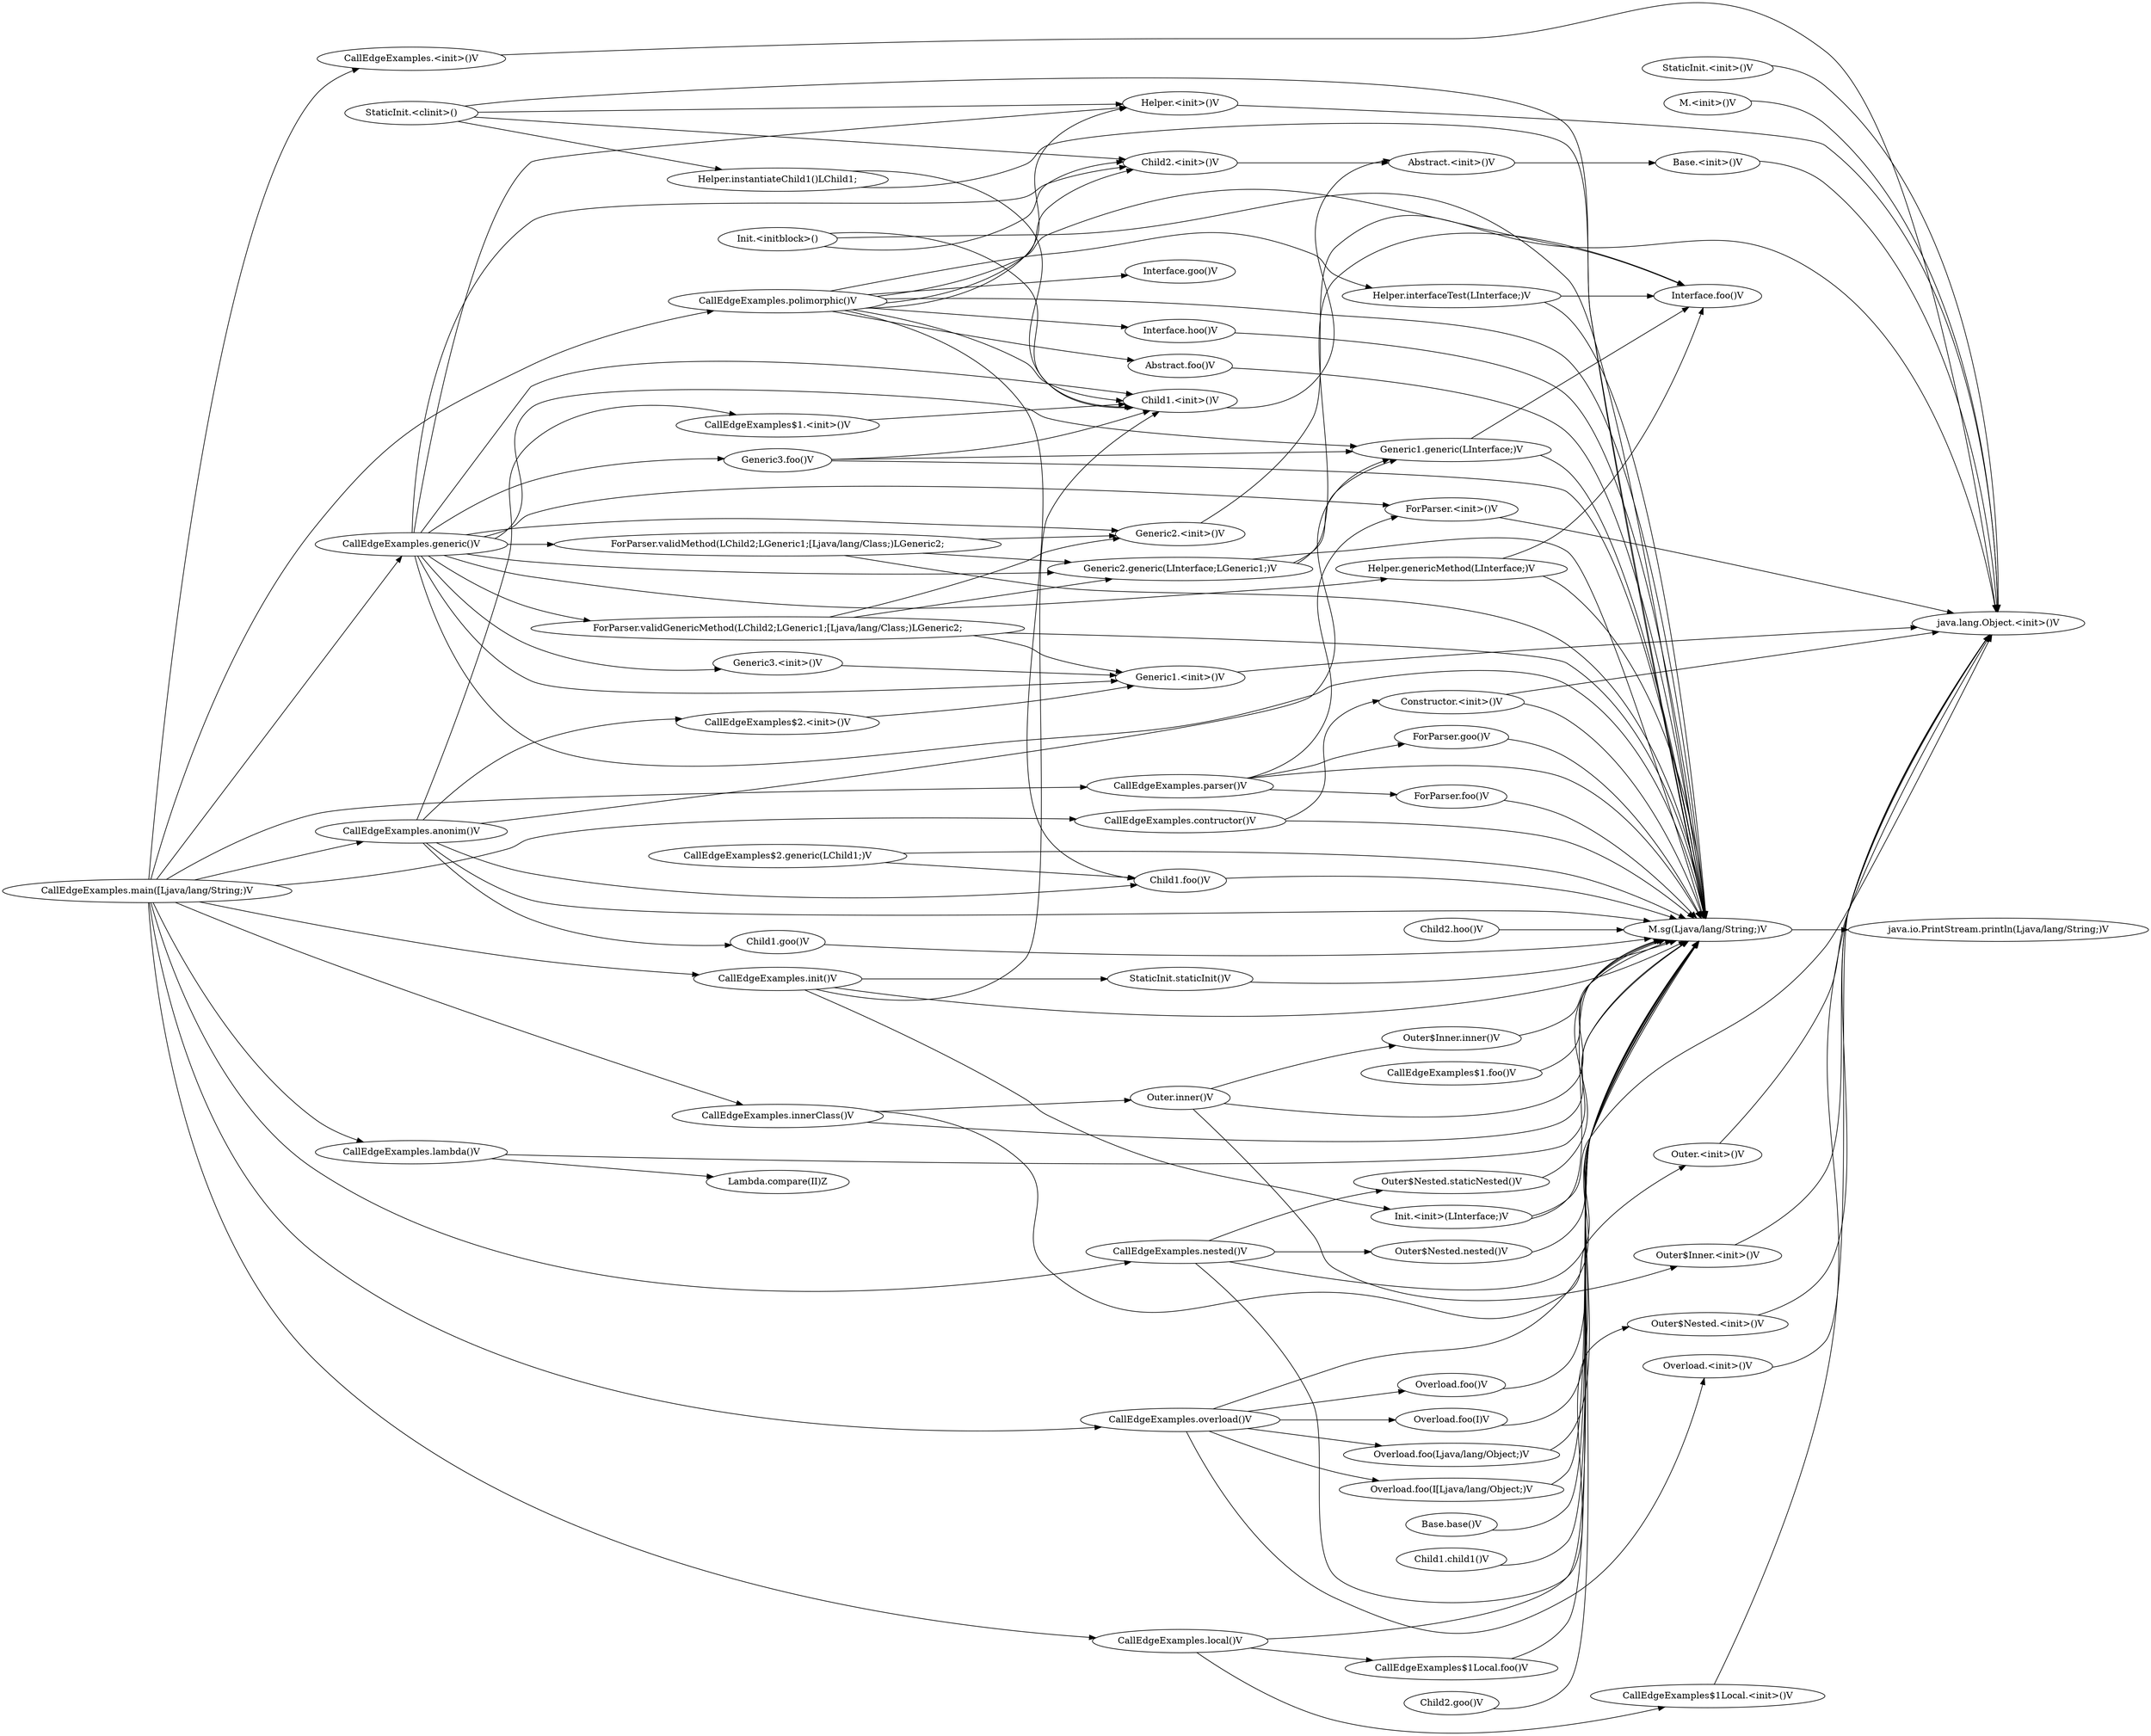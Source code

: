 digraph graphname {
rankdir="LR";
119 [label="M.<init>()V"]
120 [label="java.lang.Object.<init>()V"]
122 [label="M.sg(Ljava/lang/String;)V"]
130 [label="java.io.PrintStream.println(Ljava/lang/String;)V"]
135 [label="Interface.foo()V"]
136 [label="Interface.goo()V"]
137 [label="Interface.hoo()V"]
140 [label="Base.<init>()V"]
141 [label="Base.base()V"]
147 [label="Abstract.<init>()V"]
149 [label="Abstract.foo()V"]
153 [label="Child1.<init>()V"]
155 [label="Child1.goo()V"]
156 [label="Child1.foo()V"]
157 [label="Child1.child1()V"]
159 [label="Child2.<init>()V"]
160 [label="Child2.goo()V"]
161 [label="Child2.hoo()V"]
163 [label="Helper.<init>()V"]
164 [label="Helper.interfaceTest(LInterface;)V"]
167 [label="Helper.genericMethod(LInterface;)V"]
172 [label="Helper.instantiateChild1()LChild1;"]
177 [label="Generic1.<init>()V"]
178 [label="Generic1.generic(LInterface;)V"]
184 [label="Generic2.<init>()V"]
185 [label="Generic2.generic(LInterface;LGeneric1;)V"]
204 [label="Generic3.<init>()V"]
206 [label="Generic3.foo()V"]
208 [label="Outer.<init>()V"]
209 [label="Outer.inner()V"]
210 [label="Outer$Inner.inner()V"]
215 [label="Outer$Inner.<init>()V"]
218 [label="Outer$Nested.<init>()V"]
219 [label="Outer$Nested.staticNested()V"]
220 [label="Outer$Nested.nested()V"]
229 [label="Init.<initblock>()"]
235 [label="Init.<init>(LInterface;)V"]
239 [label="StaticInit.<init>()V"]
242 [label="StaticInit.<clinit>()"]
246 [label="StaticInit.staticInit()V"]
248 [label="Lambda.compare(II)Z"]
258 [label="Constructor.<init>()V"]
260 [label="Overload.<init>()V"]
261 [label="Overload.foo()V"]
262 [label="Overload.foo(I)V"]
264 [label="Overload.foo(Ljava/lang/Object;)V"]
269 [label="Overload.foo(I[Ljava/lang/Object;)V"]
275 [label="ForParser.<init>()V"]
283 [label="ForParser.foo()V"]
284 [label="ForParser.goo()V"]
285 [label="ForParser.validMethod(LChild2;LGeneric1;[Ljava/lang/Class;)LGeneric2;"]
306 [label="ForParser.validGenericMethod(LChild2;LGeneric1;[Ljava/lang/Class;)LGeneric2;"]
319 [label="CallEdgeExamples.<init>()V"]
320 [label="CallEdgeExamples.main([Ljava/lang/String;)V"]
326 [label="CallEdgeExamples.polimorphic()V"]
328 [label="CallEdgeExamples.innerClass()V"]
330 [label="CallEdgeExamples.anonim()V"]
332 [label="CallEdgeExamples.nested()V"]
334 [label="CallEdgeExamples.local()V"]
336 [label="CallEdgeExamples.generic()V"]
338 [label="CallEdgeExamples.init()V"]
340 [label="CallEdgeExamples.lambda()V"]
342 [label="CallEdgeExamples.contructor()V"]
344 [label="CallEdgeExamples.overload()V"]
346 [label="CallEdgeExamples.parser()V"]
357 [label="CallEdgeExamples$1.<init>()V"]
360 [label="CallEdgeExamples$1.foo()V"]
362 [label="CallEdgeExamples$2.<init>()V"]
365 [label="CallEdgeExamples$2.generic(LChild1;)V"]
373 [label="CallEdgeExamples$1Local.<init>()V"]
374 [label="CallEdgeExamples$1Local.foo()V"]
119 -> 120
122 -> 130
137 -> 122
140 -> 120
141 -> 122
147 -> 140
149 -> 122
153 -> 147
155 -> 122
156 -> 122
157 -> 122
159 -> 147
160 -> 122
161 -> 122
163 -> 120
164 -> 122
164 -> 135
167 -> 122
167 -> 135
172 -> 122
172 -> 153
177 -> 120
178 -> 122
178 -> 135
184 -> 120
185 -> 122
185 -> 135
185 -> 178
204 -> 177
206 -> 122
206 -> 153
206 -> 178
208 -> 120
209 -> 122
209 -> 210
209 -> 215
210 -> 122
215 -> 120
218 -> 120
219 -> 122
220 -> 122
229 -> 122
229 -> 153
229 -> 159
235 -> 120
235 -> 122
239 -> 120
242 -> 122
242 -> 159
242 -> 163
242 -> 172
246 -> 122
258 -> 120
258 -> 122
260 -> 120
261 -> 122
262 -> 122
264 -> 122
269 -> 122
275 -> 120
283 -> 122
284 -> 122
285 -> 122
285 -> 184
285 -> 185
306 -> 122
306 -> 177
306 -> 184
306 -> 185
319 -> 120
320 -> 319
320 -> 326
320 -> 328
320 -> 330
320 -> 332
320 -> 334
320 -> 336
320 -> 338
320 -> 340
320 -> 342
320 -> 344
320 -> 346
326 -> 122
326 -> 135
326 -> 136
326 -> 137
326 -> 149
326 -> 153
326 -> 156
326 -> 159
326 -> 163
326 -> 164
328 -> 122
328 -> 208
328 -> 209
330 -> 122
330 -> 155
330 -> 156
330 -> 178
330 -> 357
330 -> 362
332 -> 122
332 -> 218
332 -> 219
332 -> 220
334 -> 122
334 -> 373
334 -> 374
336 -> 122
336 -> 153
336 -> 159
336 -> 163
336 -> 167
336 -> 177
336 -> 178
336 -> 184
336 -> 185
336 -> 204
336 -> 206
336 -> 275
336 -> 285
336 -> 306
338 -> 122
338 -> 153
338 -> 235
338 -> 246
340 -> 122
340 -> 248
342 -> 122
342 -> 258
344 -> 122
344 -> 260
344 -> 261
344 -> 262
344 -> 264
344 -> 269
346 -> 122
346 -> 275
346 -> 283
346 -> 284
357 -> 153
360 -> 122
362 -> 177
365 -> 122
365 -> 156
373 -> 120
374 -> 122
}
